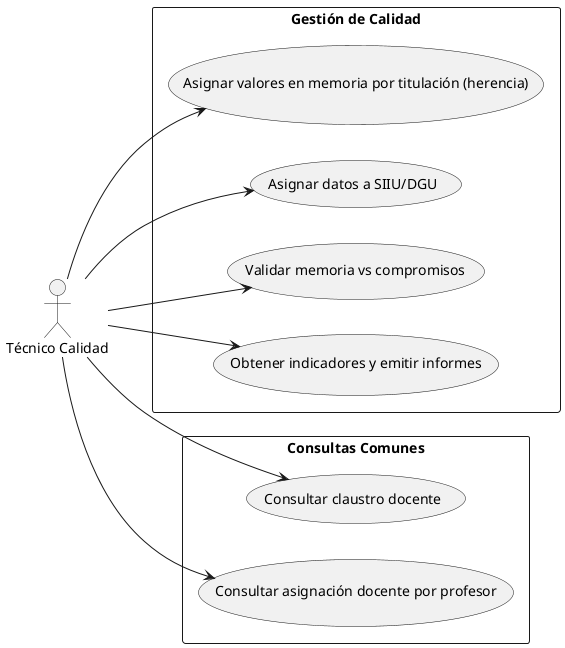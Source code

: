 @startuml
left to right direction

actor "Técnico Calidad" as A_TecnicoCalidad

rectangle "Gestión de Calidad" {
    usecase "Asignar valores en memoria por titulación (herencia)" as UC1
    usecase "Asignar datos a SIIU/DGU" as UC2
    usecase "Validar memoria vs compromisos" as UC3
    usecase "Obtener indicadores y emitir informes" as UC4
}

rectangle "Consultas Comunes" {
    usecase "Consultar claustro docente" as UC5
    usecase "Consultar asignación docente por profesor" as UC6
}

A_TecnicoCalidad --> UC1
A_TecnicoCalidad --> UC2
A_TecnicoCalidad --> UC3
A_TecnicoCalidad --> UC4
A_TecnicoCalidad --> UC5
A_TecnicoCalidad --> UC6

@enduml
